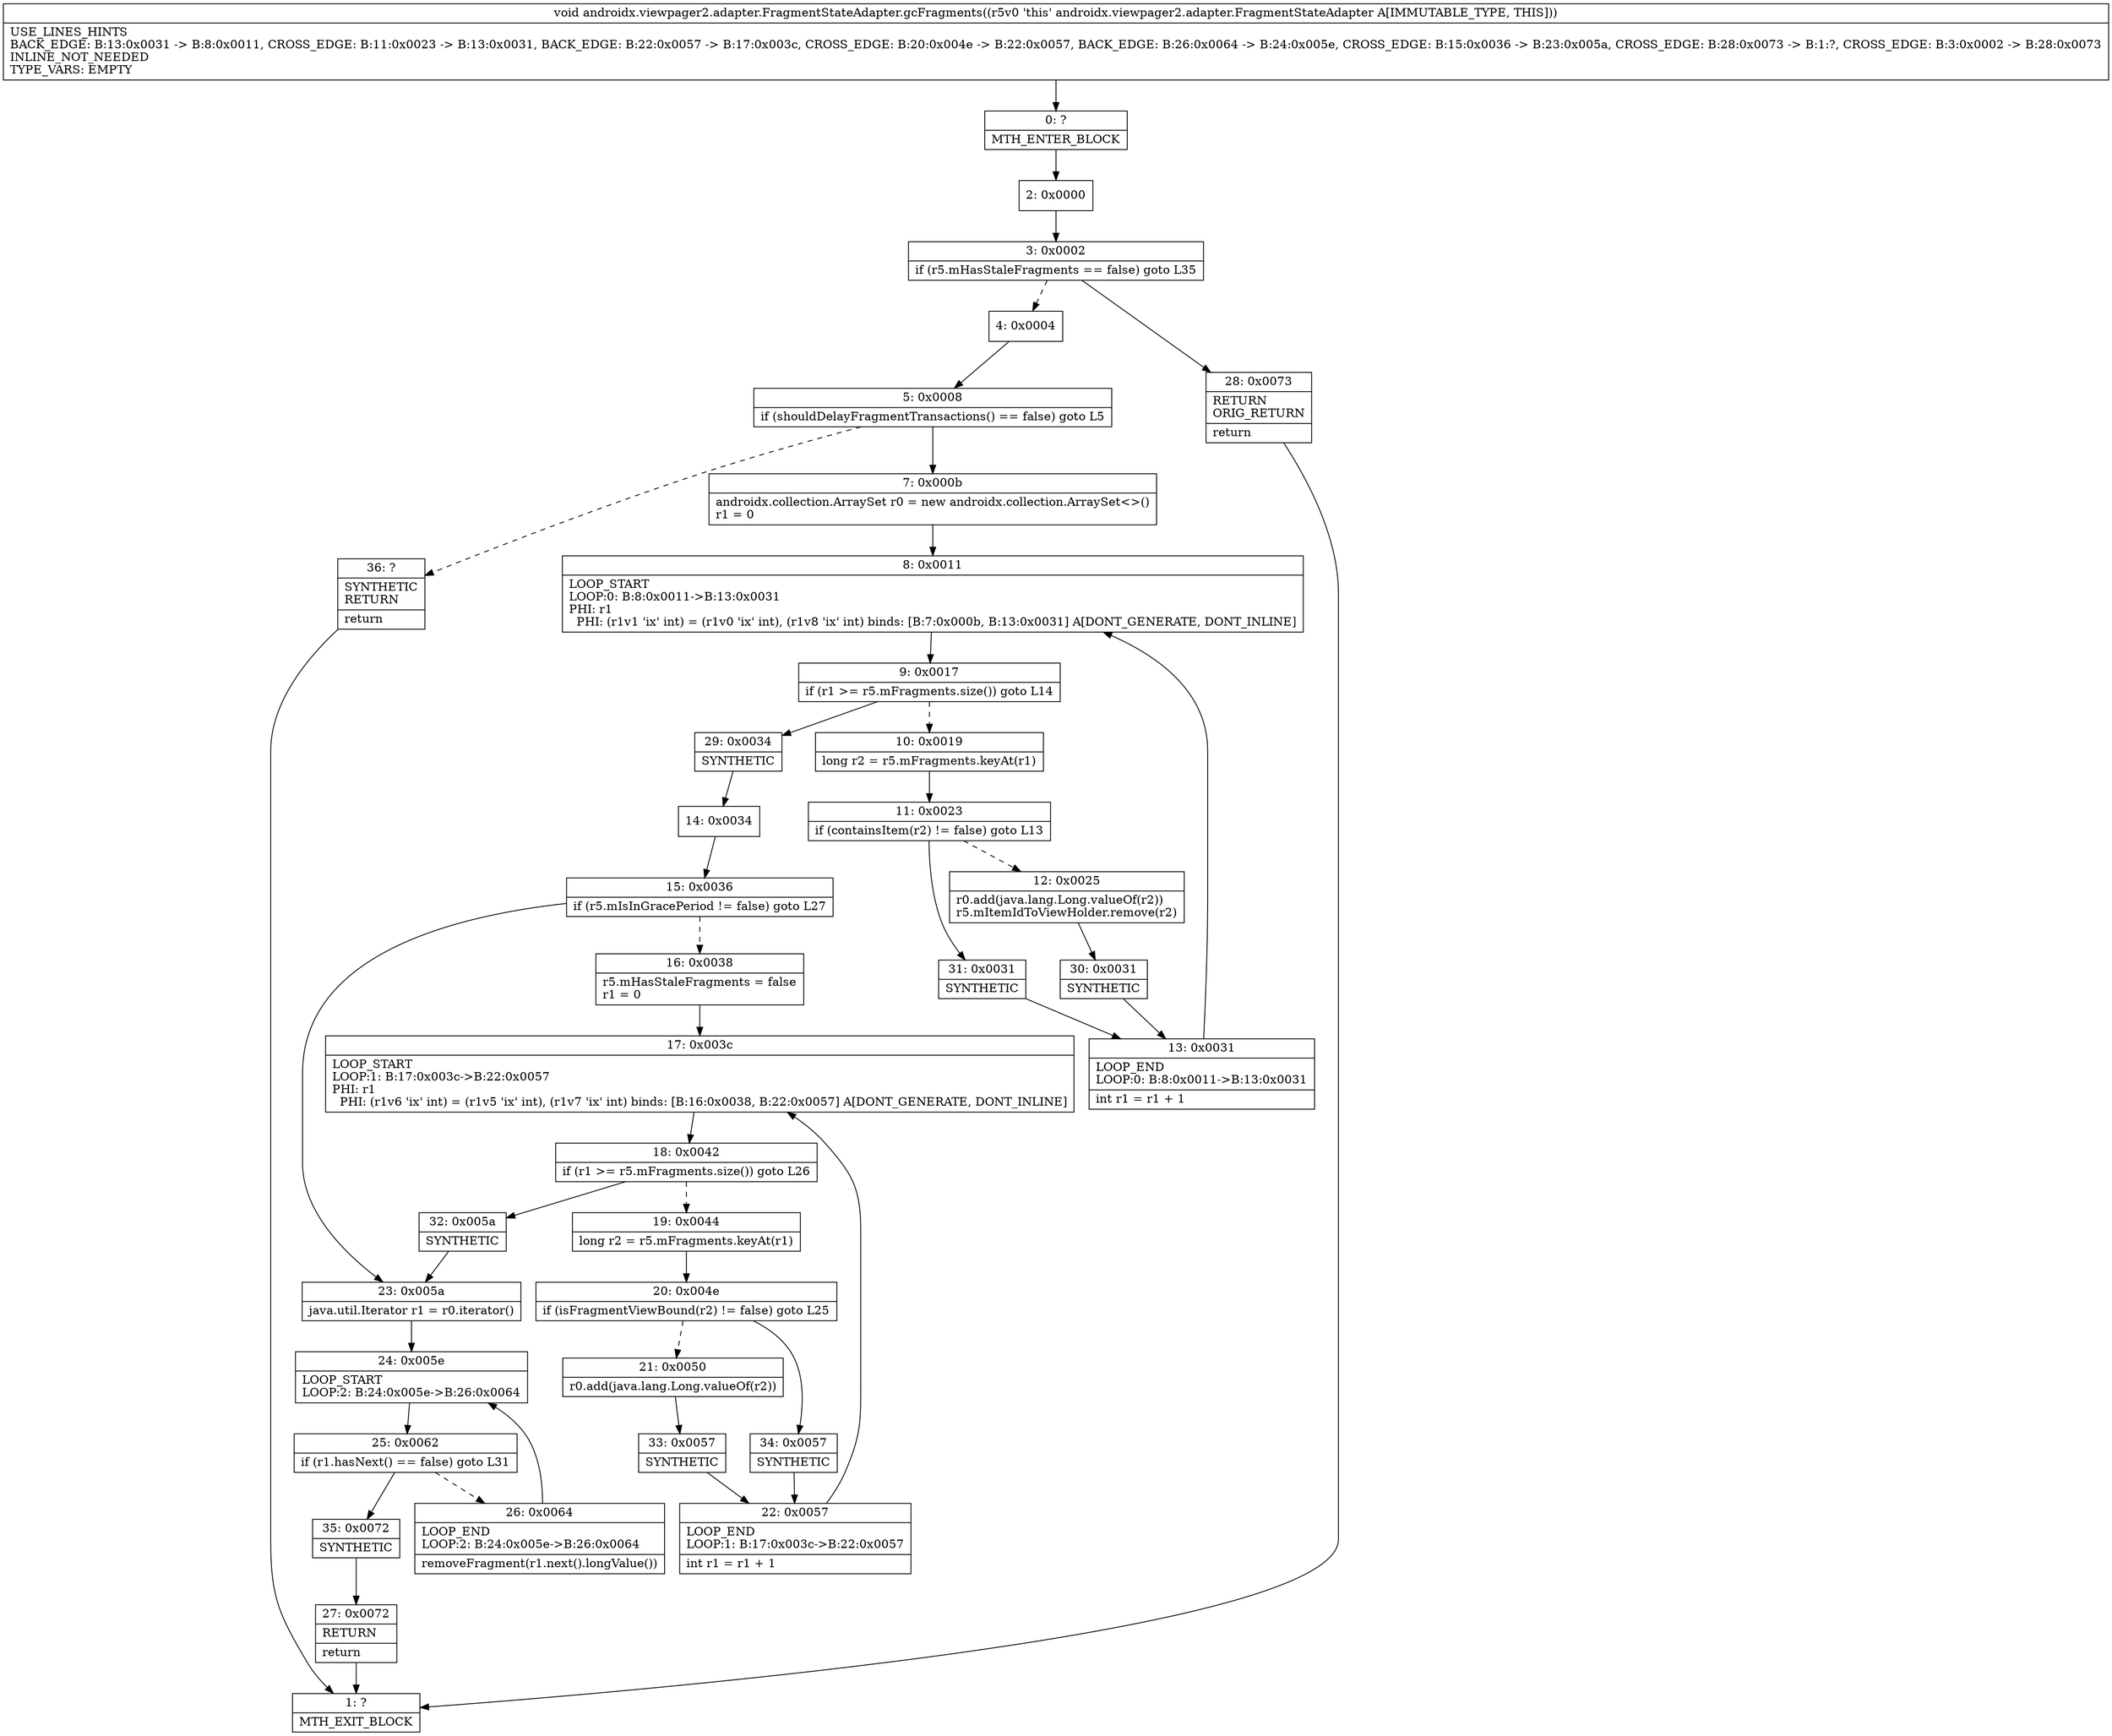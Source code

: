digraph "CFG forandroidx.viewpager2.adapter.FragmentStateAdapter.gcFragments()V" {
Node_0 [shape=record,label="{0\:\ ?|MTH_ENTER_BLOCK\l}"];
Node_2 [shape=record,label="{2\:\ 0x0000}"];
Node_3 [shape=record,label="{3\:\ 0x0002|if (r5.mHasStaleFragments == false) goto L35\l}"];
Node_4 [shape=record,label="{4\:\ 0x0004}"];
Node_5 [shape=record,label="{5\:\ 0x0008|if (shouldDelayFragmentTransactions() == false) goto L5\l}"];
Node_7 [shape=record,label="{7\:\ 0x000b|androidx.collection.ArraySet r0 = new androidx.collection.ArraySet\<\>()\lr1 = 0\l}"];
Node_8 [shape=record,label="{8\:\ 0x0011|LOOP_START\lLOOP:0: B:8:0x0011\-\>B:13:0x0031\lPHI: r1 \l  PHI: (r1v1 'ix' int) = (r1v0 'ix' int), (r1v8 'ix' int) binds: [B:7:0x000b, B:13:0x0031] A[DONT_GENERATE, DONT_INLINE]\l}"];
Node_9 [shape=record,label="{9\:\ 0x0017|if (r1 \>= r5.mFragments.size()) goto L14\l}"];
Node_10 [shape=record,label="{10\:\ 0x0019|long r2 = r5.mFragments.keyAt(r1)\l}"];
Node_11 [shape=record,label="{11\:\ 0x0023|if (containsItem(r2) != false) goto L13\l}"];
Node_12 [shape=record,label="{12\:\ 0x0025|r0.add(java.lang.Long.valueOf(r2))\lr5.mItemIdToViewHolder.remove(r2)\l}"];
Node_30 [shape=record,label="{30\:\ 0x0031|SYNTHETIC\l}"];
Node_13 [shape=record,label="{13\:\ 0x0031|LOOP_END\lLOOP:0: B:8:0x0011\-\>B:13:0x0031\l|int r1 = r1 + 1\l}"];
Node_31 [shape=record,label="{31\:\ 0x0031|SYNTHETIC\l}"];
Node_29 [shape=record,label="{29\:\ 0x0034|SYNTHETIC\l}"];
Node_14 [shape=record,label="{14\:\ 0x0034}"];
Node_15 [shape=record,label="{15\:\ 0x0036|if (r5.mIsInGracePeriod != false) goto L27\l}"];
Node_16 [shape=record,label="{16\:\ 0x0038|r5.mHasStaleFragments = false\lr1 = 0\l}"];
Node_17 [shape=record,label="{17\:\ 0x003c|LOOP_START\lLOOP:1: B:17:0x003c\-\>B:22:0x0057\lPHI: r1 \l  PHI: (r1v6 'ix' int) = (r1v5 'ix' int), (r1v7 'ix' int) binds: [B:16:0x0038, B:22:0x0057] A[DONT_GENERATE, DONT_INLINE]\l}"];
Node_18 [shape=record,label="{18\:\ 0x0042|if (r1 \>= r5.mFragments.size()) goto L26\l}"];
Node_19 [shape=record,label="{19\:\ 0x0044|long r2 = r5.mFragments.keyAt(r1)\l}"];
Node_20 [shape=record,label="{20\:\ 0x004e|if (isFragmentViewBound(r2) != false) goto L25\l}"];
Node_21 [shape=record,label="{21\:\ 0x0050|r0.add(java.lang.Long.valueOf(r2))\l}"];
Node_33 [shape=record,label="{33\:\ 0x0057|SYNTHETIC\l}"];
Node_22 [shape=record,label="{22\:\ 0x0057|LOOP_END\lLOOP:1: B:17:0x003c\-\>B:22:0x0057\l|int r1 = r1 + 1\l}"];
Node_34 [shape=record,label="{34\:\ 0x0057|SYNTHETIC\l}"];
Node_32 [shape=record,label="{32\:\ 0x005a|SYNTHETIC\l}"];
Node_23 [shape=record,label="{23\:\ 0x005a|java.util.Iterator r1 = r0.iterator()\l}"];
Node_24 [shape=record,label="{24\:\ 0x005e|LOOP_START\lLOOP:2: B:24:0x005e\-\>B:26:0x0064\l}"];
Node_25 [shape=record,label="{25\:\ 0x0062|if (r1.hasNext() == false) goto L31\l}"];
Node_26 [shape=record,label="{26\:\ 0x0064|LOOP_END\lLOOP:2: B:24:0x005e\-\>B:26:0x0064\l|removeFragment(r1.next().longValue())\l}"];
Node_35 [shape=record,label="{35\:\ 0x0072|SYNTHETIC\l}"];
Node_27 [shape=record,label="{27\:\ 0x0072|RETURN\l|return\l}"];
Node_1 [shape=record,label="{1\:\ ?|MTH_EXIT_BLOCK\l}"];
Node_36 [shape=record,label="{36\:\ ?|SYNTHETIC\lRETURN\l|return\l}"];
Node_28 [shape=record,label="{28\:\ 0x0073|RETURN\lORIG_RETURN\l|return\l}"];
MethodNode[shape=record,label="{void androidx.viewpager2.adapter.FragmentStateAdapter.gcFragments((r5v0 'this' androidx.viewpager2.adapter.FragmentStateAdapter A[IMMUTABLE_TYPE, THIS]))  | USE_LINES_HINTS\lBACK_EDGE: B:13:0x0031 \-\> B:8:0x0011, CROSS_EDGE: B:11:0x0023 \-\> B:13:0x0031, BACK_EDGE: B:22:0x0057 \-\> B:17:0x003c, CROSS_EDGE: B:20:0x004e \-\> B:22:0x0057, BACK_EDGE: B:26:0x0064 \-\> B:24:0x005e, CROSS_EDGE: B:15:0x0036 \-\> B:23:0x005a, CROSS_EDGE: B:28:0x0073 \-\> B:1:?, CROSS_EDGE: B:3:0x0002 \-\> B:28:0x0073\lINLINE_NOT_NEEDED\lTYPE_VARS: EMPTY\l}"];
MethodNode -> Node_0;Node_0 -> Node_2;
Node_2 -> Node_3;
Node_3 -> Node_4[style=dashed];
Node_3 -> Node_28;
Node_4 -> Node_5;
Node_5 -> Node_7;
Node_5 -> Node_36[style=dashed];
Node_7 -> Node_8;
Node_8 -> Node_9;
Node_9 -> Node_10[style=dashed];
Node_9 -> Node_29;
Node_10 -> Node_11;
Node_11 -> Node_12[style=dashed];
Node_11 -> Node_31;
Node_12 -> Node_30;
Node_30 -> Node_13;
Node_13 -> Node_8;
Node_31 -> Node_13;
Node_29 -> Node_14;
Node_14 -> Node_15;
Node_15 -> Node_16[style=dashed];
Node_15 -> Node_23;
Node_16 -> Node_17;
Node_17 -> Node_18;
Node_18 -> Node_19[style=dashed];
Node_18 -> Node_32;
Node_19 -> Node_20;
Node_20 -> Node_21[style=dashed];
Node_20 -> Node_34;
Node_21 -> Node_33;
Node_33 -> Node_22;
Node_22 -> Node_17;
Node_34 -> Node_22;
Node_32 -> Node_23;
Node_23 -> Node_24;
Node_24 -> Node_25;
Node_25 -> Node_26[style=dashed];
Node_25 -> Node_35;
Node_26 -> Node_24;
Node_35 -> Node_27;
Node_27 -> Node_1;
Node_36 -> Node_1;
Node_28 -> Node_1;
}

